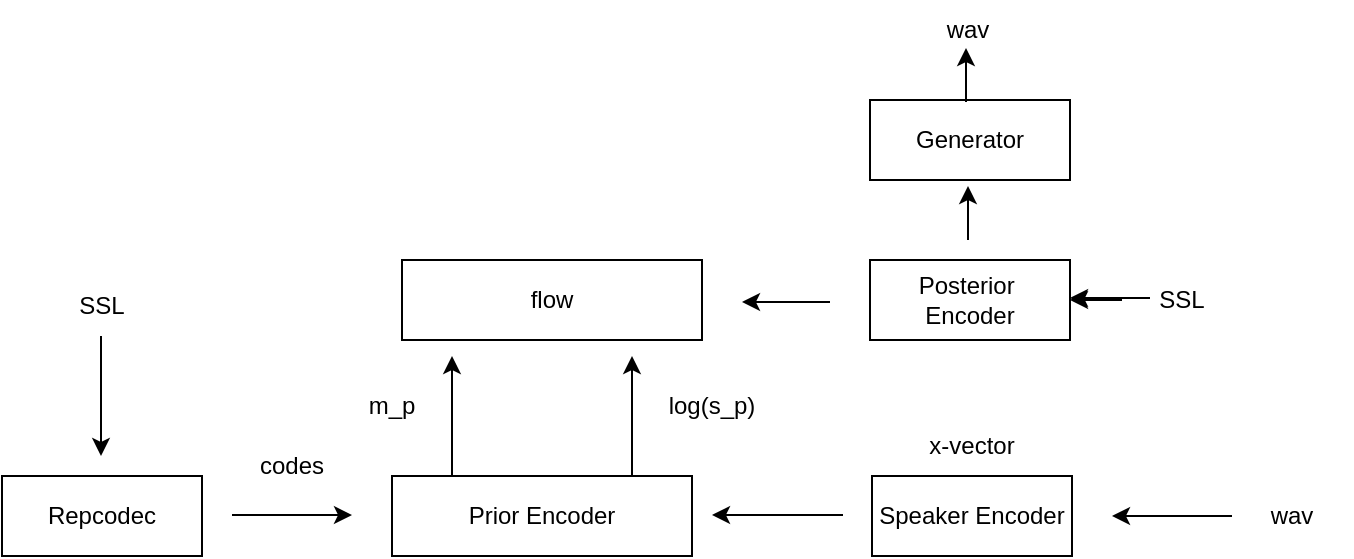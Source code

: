<mxfile version="24.4.14" type="github">
  <diagram name="第 1 页" id="kYvhPHC8dO5k0wE7vuQY">
    <mxGraphModel dx="1430" dy="763" grid="1" gridSize="10" guides="1" tooltips="1" connect="1" arrows="1" fold="1" page="1" pageScale="1" pageWidth="827" pageHeight="1169" math="0" shadow="0">
      <root>
        <mxCell id="0" />
        <mxCell id="1" parent="0" />
        <mxCell id="ZVRKJRaiODZhPLu4yon9-1" value="Repcodec" style="rounded=0;whiteSpace=wrap;html=1;" vertex="1" parent="1">
          <mxGeometry x="90" y="418" width="100" height="40" as="geometry" />
        </mxCell>
        <mxCell id="ZVRKJRaiODZhPLu4yon9-2" value="" style="endArrow=classic;html=1;rounded=0;" edge="1" parent="1">
          <mxGeometry width="50" height="50" relative="1" as="geometry">
            <mxPoint x="139.5" y="348" as="sourcePoint" />
            <mxPoint x="139.5" y="408" as="targetPoint" />
          </mxGeometry>
        </mxCell>
        <mxCell id="ZVRKJRaiODZhPLu4yon9-3" value="SSL" style="text;strokeColor=none;align=center;fillColor=none;html=1;verticalAlign=middle;whiteSpace=wrap;rounded=0;" vertex="1" parent="1">
          <mxGeometry x="110" y="318" width="60" height="30" as="geometry" />
        </mxCell>
        <mxCell id="ZVRKJRaiODZhPLu4yon9-4" value="" style="endArrow=classic;html=1;rounded=0;" edge="1" parent="1">
          <mxGeometry width="50" height="50" relative="1" as="geometry">
            <mxPoint x="205" y="437.5" as="sourcePoint" />
            <mxPoint x="265" y="437.5" as="targetPoint" />
          </mxGeometry>
        </mxCell>
        <mxCell id="ZVRKJRaiODZhPLu4yon9-5" value="codes" style="text;strokeColor=none;align=center;fillColor=none;html=1;verticalAlign=middle;whiteSpace=wrap;rounded=0;" vertex="1" parent="1">
          <mxGeometry x="205" y="398" width="60" height="30" as="geometry" />
        </mxCell>
        <mxCell id="ZVRKJRaiODZhPLu4yon9-6" value="Prior Encoder" style="rounded=0;whiteSpace=wrap;html=1;" vertex="1" parent="1">
          <mxGeometry x="285" y="418" width="150" height="40" as="geometry" />
        </mxCell>
        <mxCell id="ZVRKJRaiODZhPLu4yon9-7" value="Speaker Encoder" style="rounded=0;whiteSpace=wrap;html=1;" vertex="1" parent="1">
          <mxGeometry x="525" y="418" width="100" height="40" as="geometry" />
        </mxCell>
        <mxCell id="ZVRKJRaiODZhPLu4yon9-8" value="x-vector" style="text;strokeColor=none;align=center;fillColor=none;html=1;verticalAlign=middle;whiteSpace=wrap;rounded=0;" vertex="1" parent="1">
          <mxGeometry x="545" y="388" width="60" height="30" as="geometry" />
        </mxCell>
        <mxCell id="ZVRKJRaiODZhPLu4yon9-9" value="wav" style="text;strokeColor=none;align=center;fillColor=none;html=1;verticalAlign=middle;whiteSpace=wrap;rounded=0;" vertex="1" parent="1">
          <mxGeometry x="705" y="423" width="60" height="30" as="geometry" />
        </mxCell>
        <mxCell id="ZVRKJRaiODZhPLu4yon9-10" value="" style="endArrow=classic;html=1;rounded=0;" edge="1" parent="1">
          <mxGeometry width="50" height="50" relative="1" as="geometry">
            <mxPoint x="510.5" y="437.5" as="sourcePoint" />
            <mxPoint x="445" y="437.5" as="targetPoint" />
          </mxGeometry>
        </mxCell>
        <mxCell id="ZVRKJRaiODZhPLu4yon9-11" value="" style="endArrow=classic;html=1;rounded=0;" edge="1" parent="1">
          <mxGeometry width="50" height="50" relative="1" as="geometry">
            <mxPoint x="315" y="418" as="sourcePoint" />
            <mxPoint x="315" y="358" as="targetPoint" />
          </mxGeometry>
        </mxCell>
        <mxCell id="ZVRKJRaiODZhPLu4yon9-12" value="" style="endArrow=classic;html=1;rounded=0;" edge="1" parent="1">
          <mxGeometry width="50" height="50" relative="1" as="geometry">
            <mxPoint x="405" y="418" as="sourcePoint" />
            <mxPoint x="405" y="358" as="targetPoint" />
          </mxGeometry>
        </mxCell>
        <mxCell id="ZVRKJRaiODZhPLu4yon9-13" value="m_p" style="text;strokeColor=none;align=center;fillColor=none;html=1;verticalAlign=middle;whiteSpace=wrap;rounded=0;" vertex="1" parent="1">
          <mxGeometry x="255" y="368" width="60" height="30" as="geometry" />
        </mxCell>
        <mxCell id="ZVRKJRaiODZhPLu4yon9-14" value="log(s_p)" style="text;strokeColor=none;align=center;fillColor=none;html=1;verticalAlign=middle;whiteSpace=wrap;rounded=0;" vertex="1" parent="1">
          <mxGeometry x="415" y="368" width="60" height="30" as="geometry" />
        </mxCell>
        <mxCell id="ZVRKJRaiODZhPLu4yon9-15" value="flow" style="rounded=0;whiteSpace=wrap;html=1;" vertex="1" parent="1">
          <mxGeometry x="290" y="310" width="150" height="40" as="geometry" />
        </mxCell>
        <mxCell id="ZVRKJRaiODZhPLu4yon9-19" value="Generator" style="rounded=0;whiteSpace=wrap;html=1;" vertex="1" parent="1">
          <mxGeometry x="524" y="230" width="100" height="40" as="geometry" />
        </mxCell>
        <mxCell id="ZVRKJRaiODZhPLu4yon9-21" value="" style="endArrow=classic;html=1;rounded=0;exitX=0;exitY=0.5;exitDx=0;exitDy=0;" edge="1" parent="1" source="ZVRKJRaiODZhPLu4yon9-9">
          <mxGeometry width="50" height="50" relative="1" as="geometry">
            <mxPoint x="625" y="508" as="sourcePoint" />
            <mxPoint x="645" y="438" as="targetPoint" />
          </mxGeometry>
        </mxCell>
        <mxCell id="ZVRKJRaiODZhPLu4yon9-22" value="Posterior&amp;nbsp; Encoder" style="rounded=0;whiteSpace=wrap;html=1;" vertex="1" parent="1">
          <mxGeometry x="524" y="310" width="100" height="40" as="geometry" />
        </mxCell>
        <mxCell id="ZVRKJRaiODZhPLu4yon9-27" value="" style="edgeStyle=orthogonalEdgeStyle;rounded=0;orthogonalLoop=1;jettySize=auto;html=1;" edge="1" parent="1" source="ZVRKJRaiODZhPLu4yon9-24" target="ZVRKJRaiODZhPLu4yon9-22">
          <mxGeometry relative="1" as="geometry" />
        </mxCell>
        <mxCell id="ZVRKJRaiODZhPLu4yon9-24" value="SSL" style="text;strokeColor=none;align=center;fillColor=none;html=1;verticalAlign=middle;whiteSpace=wrap;rounded=0;" vertex="1" parent="1">
          <mxGeometry x="650" y="315" width="60" height="30" as="geometry" />
        </mxCell>
        <mxCell id="ZVRKJRaiODZhPLu4yon9-25" value="wav" style="text;strokeColor=none;align=center;fillColor=none;html=1;verticalAlign=middle;whiteSpace=wrap;rounded=0;" vertex="1" parent="1">
          <mxGeometry x="543" y="180" width="60" height="30" as="geometry" />
        </mxCell>
        <mxCell id="ZVRKJRaiODZhPLu4yon9-26" value="" style="endArrow=classic;html=1;rounded=0;" edge="1" parent="1">
          <mxGeometry width="50" height="50" relative="1" as="geometry">
            <mxPoint x="664" y="329" as="sourcePoint" />
            <mxPoint x="624" y="329" as="targetPoint" />
          </mxGeometry>
        </mxCell>
        <mxCell id="ZVRKJRaiODZhPLu4yon9-28" value="" style="endArrow=classic;html=1;rounded=0;" edge="1" parent="1">
          <mxGeometry width="50" height="50" relative="1" as="geometry">
            <mxPoint x="573" y="300" as="sourcePoint" />
            <mxPoint x="573" y="273" as="targetPoint" />
          </mxGeometry>
        </mxCell>
        <mxCell id="ZVRKJRaiODZhPLu4yon9-29" value="" style="endArrow=classic;html=1;rounded=0;" edge="1" parent="1">
          <mxGeometry width="50" height="50" relative="1" as="geometry">
            <mxPoint x="572" y="231" as="sourcePoint" />
            <mxPoint x="572" y="204" as="targetPoint" />
          </mxGeometry>
        </mxCell>
        <mxCell id="ZVRKJRaiODZhPLu4yon9-31" value="" style="endArrow=classic;html=1;rounded=0;" edge="1" parent="1">
          <mxGeometry width="50" height="50" relative="1" as="geometry">
            <mxPoint x="504" y="331" as="sourcePoint" />
            <mxPoint x="460" y="331" as="targetPoint" />
          </mxGeometry>
        </mxCell>
      </root>
    </mxGraphModel>
  </diagram>
</mxfile>
